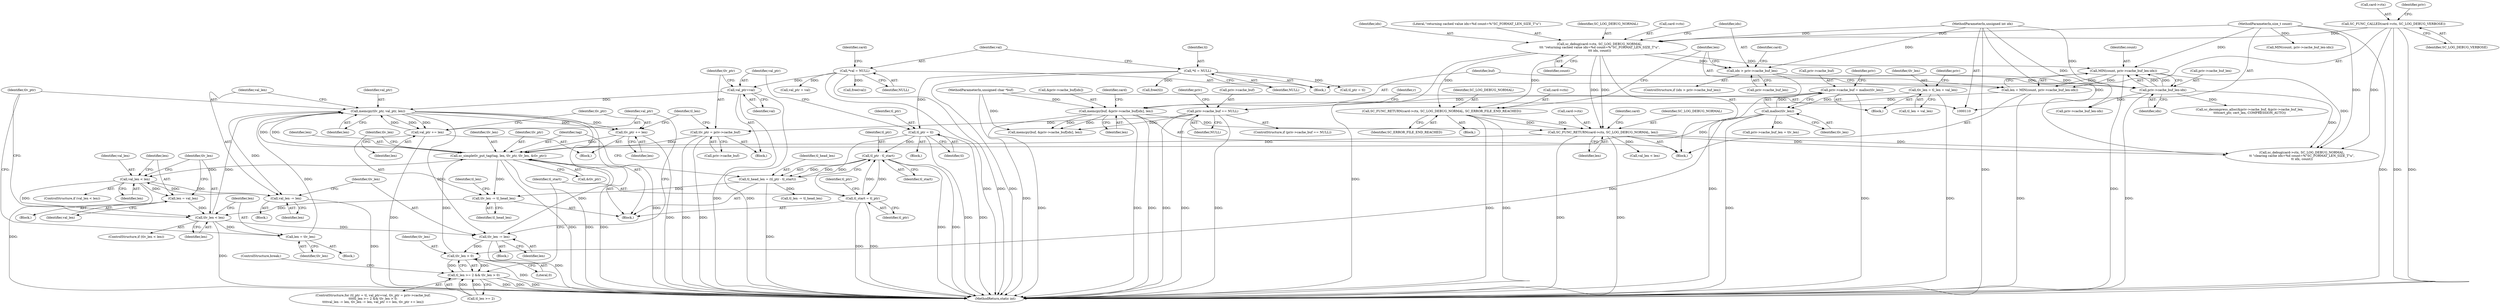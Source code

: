 digraph "0_OpenSC_8fe377e93b4b56060e5bbfb6f3142ceaeca744fa_3@API" {
"1000389" [label="(Call,memcpy(tlv_ptr, val_ptr, len))"];
"1000360" [label="(Call,sc_simpletlv_put_tag(tag, len, tlv_ptr, tlv_len, &tlv_ptr))"];
"1000196" [label="(Call,SC_FUNC_RETURN(card->ctx, SC_LOG_DEBUG_NORMAL, len))"];
"1000157" [label="(Call,sc_debug(card->ctx, SC_LOG_DEBUG_NORMAL,\n\t\t\t \"returning cached value idx=%d count=%\"SC_FORMAT_LEN_SIZE_T\"u\",\n\t\t\t idx, count))"];
"1000147" [label="(Call,SC_FUNC_CALLED(card->ctx, SC_LOG_DEBUG_VERBOSE))"];
"1000112" [label="(MethodParameterIn,unsigned int idx)"];
"1000114" [label="(MethodParameterIn,size_t count)"];
"1000172" [label="(Call,SC_FUNC_RETURN(card->ctx, SC_LOG_DEBUG_NORMAL, SC_ERROR_FILE_END_REACHED))"];
"1000187" [label="(Call,memcpy(buf, &priv->cache_buf[idx], len))"];
"1000113" [label="(MethodParameterIn,unsigned char *buf)"];
"1000178" [label="(Call,len = MIN(count, priv->cache_buf_len-idx))"];
"1000180" [label="(Call,MIN(count, priv->cache_buf_len-idx))"];
"1000182" [label="(Call,priv->cache_buf_len-idx)"];
"1000166" [label="(Call,idx > priv->cache_buf_len)"];
"1000389" [label="(Call,memcpy(tlv_ptr, val_ptr, len))"];
"1000309" [label="(Call,val_ptr=val)"];
"1000131" [label="(Call,*val = NULL)"];
"1000333" [label="(Call,val_ptr += len)"];
"1000382" [label="(Call,tlv_len < len)"];
"1000367" [label="(Call,tlv_len -= tl_head_len)"];
"1000355" [label="(Call,tl_head_len = (tl_ptr - tl_start))"];
"1000357" [label="(Call,tl_ptr - tl_start)"];
"1000305" [label="(Call,tl_ptr = tl)"];
"1000127" [label="(Call,*tl = NULL)"];
"1000340" [label="(Call,tl_start = tl_ptr)"];
"1000374" [label="(Call,val_len < len)"];
"1000325" [label="(Call,val_len -= len)"];
"1000378" [label="(Call,len = val_len)"];
"1000386" [label="(Call,len = tlv_len)"];
"1000312" [label="(Call,tlv_ptr = priv->cache_buf)"];
"1000288" [label="(Call,priv->cache_buf == NULL)"];
"1000281" [label="(Call,priv->cache_buf = malloc(tlv_len))"];
"1000285" [label="(Call,malloc(tlv_len))"];
"1000276" [label="(Call,tlv_len = tl_len + val_len)"];
"1000336" [label="(Call,tlv_ptr += len)"];
"1000321" [label="(Call,tlv_len > 0)"];
"1000329" [label="(Call,tlv_len -= len)"];
"1000317" [label="(Call,tl_len >= 2 && tlv_len > 0)"];
"1000180" [label="(Call,MIN(count, priv->cache_buf_len-idx))"];
"1000625" [label="(Call,free(val))"];
"1000161" [label="(Identifier,SC_LOG_DEBUG_NORMAL)"];
"1000295" [label="(Identifier,r)"];
"1000305" [label="(Call,tl_ptr = tl)"];
"1000362" [label="(Identifier,len)"];
"1000133" [label="(Identifier,NULL)"];
"1000177" [label="(Identifier,SC_ERROR_FILE_END_REACHED)"];
"1000183" [label="(Call,priv->cache_buf_len)"];
"1000276" [label="(Call,tlv_len = tl_len + val_len)"];
"1000368" [label="(Identifier,tlv_len)"];
"1000274" [label="(Block,)"];
"1000374" [label="(Call,val_len < len)"];
"1000312" [label="(Call,tlv_ptr = priv->cache_buf)"];
"1000308" [label="(Block,)"];
"1000112" [label="(MethodParameterIn,unsigned int idx)"];
"1000281" [label="(Call,priv->cache_buf = malloc(tlv_len))"];
"1000382" [label="(Call,tlv_len < len)"];
"1000414" [label="(Call,tl_ptr = tl)"];
"1000370" [label="(Call,tl_len -= tl_head_len)"];
"1000197" [label="(Call,card->ctx)"];
"1000347" [label="(Identifier,tl_ptr)"];
"1000361" [label="(Identifier,tag)"];
"1000376" [label="(Identifier,len)"];
"1000277" [label="(Identifier,tlv_len)"];
"1000392" [label="(Identifier,len)"];
"1000357" [label="(Call,tl_ptr - tl_start)"];
"1000196" [label="(Call,SC_FUNC_RETURN(card->ctx, SC_LOG_DEBUG_NORMAL, len))"];
"1000187" [label="(Call,memcpy(buf, &priv->cache_buf[idx], len))"];
"1000336" [label="(Call,tlv_ptr += len)"];
"1000387" [label="(Identifier,len)"];
"1000127" [label="(Call,*tl = NULL)"];
"1000288" [label="(Call,priv->cache_buf == NULL)"];
"1000393" [label="(ControlStructure,break;)"];
"1000325" [label="(Call,val_len -= len)"];
"1000326" [label="(Identifier,val_len)"];
"1000151" [label="(Identifier,SC_LOG_DEBUG_VERBOSE)"];
"1000331" [label="(Identifier,len)"];
"1000162" [label="(Literal,\"returning cached value idx=%d count=%\"SC_FORMAT_LEN_SIZE_T\"u\")"];
"1000333" [label="(Call,val_ptr += len)"];
"1000181" [label="(Identifier,count)"];
"1000379" [label="(Identifier,len)"];
"1000334" [label="(Identifier,val_ptr)"];
"1000364" [label="(Identifier,tlv_len)"];
"1000360" [label="(Call,sc_simpletlv_put_tag(tag, len, tlv_ptr, tlv_len, &tlv_ptr))"];
"1000128" [label="(Identifier,tl)"];
"1000309" [label="(Call,val_ptr=val)"];
"1000300" [label="(Identifier,priv)"];
"1000298" [label="(Call,priv->cache_buf_len = tlv_len)"];
"1000131" [label="(Call,*val = NULL)"];
"1000391" [label="(Identifier,val_ptr)"];
"1000358" [label="(Identifier,tl_ptr)"];
"1000621" [label="(Call,free(tl))"];
"1000323" [label="(Literal,0)"];
"1000390" [label="(Identifier,tlv_ptr)"];
"1000340" [label="(Call,tl_start = tl_ptr)"];
"1000317" [label="(Call,tl_len >= 2 && tlv_len > 0)"];
"1000165" [label="(ControlStructure,if (idx > priv->cache_buf_len))"];
"1000385" [label="(Block,)"];
"1000156" [label="(Block,)"];
"1000373" [label="(ControlStructure,if (val_len < len))"];
"1000304" [label="(Block,)"];
"1000167" [label="(Identifier,idx)"];
"1000198" [label="(Identifier,card)"];
"1000337" [label="(Identifier,tlv_ptr)"];
"1000332" [label="(Block,)"];
"1000324" [label="(Block,)"];
"1000283" [label="(Identifier,priv)"];
"1000168" [label="(Call,priv->cache_buf_len)"];
"1000148" [label="(Call,card->ctx)"];
"1000381" [label="(ControlStructure,if (tlv_len < len))"];
"1000314" [label="(Call,priv->cache_buf)"];
"1000164" [label="(Identifier,count)"];
"1000172" [label="(Call,SC_FUNC_RETURN(card->ctx, SC_LOG_DEBUG_NORMAL, SC_ERROR_FILE_END_REACHED))"];
"1000386" [label="(Call,len = tlv_len)"];
"1000389" [label="(Call,memcpy(tlv_ptr, val_ptr, len))"];
"1000154" [label="(Identifier,priv)"];
"1000186" [label="(Identifier,idx)"];
"1000365" [label="(Call,&tlv_ptr)"];
"1000116" [label="(Block,)"];
"1000384" [label="(Identifier,len)"];
"1000307" [label="(Identifier,tl)"];
"1000371" [label="(Identifier,tl_len)"];
"1000303" [label="(ControlStructure,for (tl_ptr = tl, val_ptr=val, tlv_ptr = priv->cache_buf;\n\t\t\t\ttl_len >= 2 && tlv_len > 0;\n\t\t\t\tval_len -= len, tlv_len -= len, val_ptr += len, tlv_ptr += len))"];
"1000375" [label="(Identifier,val_len)"];
"1000599" [label="(Call,MIN(count, priv->cache_buf_len-idx))"];
"1000342" [label="(Identifier,tl_ptr)"];
"1000166" [label="(Call,idx > priv->cache_buf_len)"];
"1000282" [label="(Call,priv->cache_buf)"];
"1000285" [label="(Call,malloc(tlv_len))"];
"1000380" [label="(Identifier,val_len)"];
"1000377" [label="(Block,)"];
"1000378" [label="(Call,len = val_len)"];
"1000204" [label="(Identifier,card)"];
"1000313" [label="(Identifier,tlv_ptr)"];
"1000292" [label="(Identifier,NULL)"];
"1000287" [label="(ControlStructure,if (priv->cache_buf == NULL))"];
"1000335" [label="(Identifier,len)"];
"1000182" [label="(Call,priv->cache_buf_len-idx)"];
"1000189" [label="(Call,&priv->cache_buf[idx])"];
"1000173" [label="(Call,card->ctx)"];
"1000147" [label="(Call,SC_FUNC_CALLED(card->ctx, SC_LOG_DEBUG_VERBOSE))"];
"1000195" [label="(Identifier,len)"];
"1000328" [label="(Block,)"];
"1000339" [label="(Block,)"];
"1000113" [label="(MethodParameterIn,unsigned char *buf)"];
"1000520" [label="(Call,sc_decompress_alloc(&priv->cache_buf, &priv->cache_buf_len,\n\t\t\t\tcert_ptr, cert_len, COMPRESSION_AUTO))"];
"1000330" [label="(Identifier,tlv_len)"];
"1000456" [label="(Call,val_len < len)"];
"1000158" [label="(Call,card->ctx)"];
"1000327" [label="(Identifier,len)"];
"1000202" [label="(Call,sc_debug(card->ctx, SC_LOG_DEBUG_NORMAL,\n\t\t \"clearing cache idx=%d count=%\"SC_FORMAT_LEN_SIZE_T\"u\",\n\t\t idx, count))"];
"1000338" [label="(Identifier,len)"];
"1000201" [label="(Identifier,len)"];
"1000341" [label="(Identifier,tl_start)"];
"1000132" [label="(Identifier,val)"];
"1000356" [label="(Identifier,tl_head_len)"];
"1000383" [label="(Identifier,tlv_len)"];
"1000322" [label="(Identifier,tlv_len)"];
"1000321" [label="(Call,tlv_len > 0)"];
"1000601" [label="(Call,priv->cache_buf_len-idx)"];
"1000289" [label="(Call,priv->cache_buf)"];
"1000176" [label="(Identifier,SC_LOG_DEBUG_NORMAL)"];
"1000318" [label="(Call,tl_len >= 2)"];
"1000367" [label="(Call,tlv_len -= tl_head_len)"];
"1000606" [label="(Call,memcpy(buf, &priv->cache_buf[idx], len))"];
"1000278" [label="(Call,tl_len + val_len)"];
"1000417" [label="(Call,val_ptr = val)"];
"1000319" [label="(Identifier,tl_len)"];
"1000174" [label="(Identifier,card)"];
"1000114" [label="(MethodParameterIn,size_t count)"];
"1000355" [label="(Call,tl_head_len = (tl_ptr - tl_start))"];
"1000311" [label="(Identifier,val)"];
"1000363" [label="(Identifier,tlv_ptr)"];
"1000171" [label="(Block,)"];
"1000369" [label="(Identifier,tl_head_len)"];
"1000157" [label="(Call,sc_debug(card->ctx, SC_LOG_DEBUG_NORMAL,\n\t\t\t \"returning cached value idx=%d count=%\"SC_FORMAT_LEN_SIZE_T\"u\",\n\t\t\t idx, count))"];
"1000310" [label="(Identifier,val_ptr)"];
"1000200" [label="(Identifier,SC_LOG_DEBUG_NORMAL)"];
"1000633" [label="(MethodReturn,static int)"];
"1000179" [label="(Identifier,len)"];
"1000388" [label="(Identifier,tlv_len)"];
"1000178" [label="(Call,len = MIN(count, priv->cache_buf_len-idx))"];
"1000149" [label="(Identifier,card)"];
"1000286" [label="(Identifier,tlv_len)"];
"1000129" [label="(Identifier,NULL)"];
"1000306" [label="(Identifier,tl_ptr)"];
"1000290" [label="(Identifier,priv)"];
"1000329" [label="(Call,tlv_len -= len)"];
"1000188" [label="(Identifier,buf)"];
"1000163" [label="(Identifier,idx)"];
"1000359" [label="(Identifier,tl_start)"];
"1000389" -> "1000339"  [label="AST: "];
"1000389" -> "1000392"  [label="CFG: "];
"1000390" -> "1000389"  [label="AST: "];
"1000391" -> "1000389"  [label="AST: "];
"1000392" -> "1000389"  [label="AST: "];
"1000326" -> "1000389"  [label="CFG: "];
"1000389" -> "1000633"  [label="DDG: "];
"1000389" -> "1000325"  [label="DDG: "];
"1000389" -> "1000329"  [label="DDG: "];
"1000389" -> "1000333"  [label="DDG: "];
"1000389" -> "1000333"  [label="DDG: "];
"1000389" -> "1000336"  [label="DDG: "];
"1000389" -> "1000336"  [label="DDG: "];
"1000389" -> "1000360"  [label="DDG: "];
"1000360" -> "1000389"  [label="DDG: "];
"1000309" -> "1000389"  [label="DDG: "];
"1000333" -> "1000389"  [label="DDG: "];
"1000382" -> "1000389"  [label="DDG: "];
"1000386" -> "1000389"  [label="DDG: "];
"1000360" -> "1000339"  [label="AST: "];
"1000360" -> "1000365"  [label="CFG: "];
"1000361" -> "1000360"  [label="AST: "];
"1000362" -> "1000360"  [label="AST: "];
"1000363" -> "1000360"  [label="AST: "];
"1000364" -> "1000360"  [label="AST: "];
"1000365" -> "1000360"  [label="AST: "];
"1000368" -> "1000360"  [label="CFG: "];
"1000360" -> "1000633"  [label="DDG: "];
"1000360" -> "1000633"  [label="DDG: "];
"1000360" -> "1000633"  [label="DDG: "];
"1000196" -> "1000360"  [label="DDG: "];
"1000312" -> "1000360"  [label="DDG: "];
"1000336" -> "1000360"  [label="DDG: "];
"1000321" -> "1000360"  [label="DDG: "];
"1000329" -> "1000360"  [label="DDG: "];
"1000285" -> "1000360"  [label="DDG: "];
"1000360" -> "1000367"  [label="DDG: "];
"1000360" -> "1000374"  [label="DDG: "];
"1000196" -> "1000156"  [label="AST: "];
"1000196" -> "1000201"  [label="CFG: "];
"1000197" -> "1000196"  [label="AST: "];
"1000200" -> "1000196"  [label="AST: "];
"1000201" -> "1000196"  [label="AST: "];
"1000204" -> "1000196"  [label="CFG: "];
"1000196" -> "1000633"  [label="DDG: "];
"1000196" -> "1000633"  [label="DDG: "];
"1000157" -> "1000196"  [label="DDG: "];
"1000157" -> "1000196"  [label="DDG: "];
"1000172" -> "1000196"  [label="DDG: "];
"1000172" -> "1000196"  [label="DDG: "];
"1000187" -> "1000196"  [label="DDG: "];
"1000196" -> "1000202"  [label="DDG: "];
"1000196" -> "1000202"  [label="DDG: "];
"1000196" -> "1000456"  [label="DDG: "];
"1000157" -> "1000156"  [label="AST: "];
"1000157" -> "1000164"  [label="CFG: "];
"1000158" -> "1000157"  [label="AST: "];
"1000161" -> "1000157"  [label="AST: "];
"1000162" -> "1000157"  [label="AST: "];
"1000163" -> "1000157"  [label="AST: "];
"1000164" -> "1000157"  [label="AST: "];
"1000167" -> "1000157"  [label="CFG: "];
"1000157" -> "1000633"  [label="DDG: "];
"1000147" -> "1000157"  [label="DDG: "];
"1000112" -> "1000157"  [label="DDG: "];
"1000114" -> "1000157"  [label="DDG: "];
"1000157" -> "1000166"  [label="DDG: "];
"1000157" -> "1000172"  [label="DDG: "];
"1000157" -> "1000172"  [label="DDG: "];
"1000157" -> "1000180"  [label="DDG: "];
"1000147" -> "1000116"  [label="AST: "];
"1000147" -> "1000151"  [label="CFG: "];
"1000148" -> "1000147"  [label="AST: "];
"1000151" -> "1000147"  [label="AST: "];
"1000154" -> "1000147"  [label="CFG: "];
"1000147" -> "1000633"  [label="DDG: "];
"1000147" -> "1000633"  [label="DDG: "];
"1000147" -> "1000202"  [label="DDG: "];
"1000112" -> "1000110"  [label="AST: "];
"1000112" -> "1000633"  [label="DDG: "];
"1000112" -> "1000166"  [label="DDG: "];
"1000112" -> "1000182"  [label="DDG: "];
"1000112" -> "1000202"  [label="DDG: "];
"1000112" -> "1000601"  [label="DDG: "];
"1000114" -> "1000110"  [label="AST: "];
"1000114" -> "1000633"  [label="DDG: "];
"1000114" -> "1000180"  [label="DDG: "];
"1000114" -> "1000202"  [label="DDG: "];
"1000114" -> "1000599"  [label="DDG: "];
"1000172" -> "1000171"  [label="AST: "];
"1000172" -> "1000177"  [label="CFG: "];
"1000173" -> "1000172"  [label="AST: "];
"1000176" -> "1000172"  [label="AST: "];
"1000177" -> "1000172"  [label="AST: "];
"1000179" -> "1000172"  [label="CFG: "];
"1000172" -> "1000633"  [label="DDG: "];
"1000172" -> "1000633"  [label="DDG: "];
"1000187" -> "1000156"  [label="AST: "];
"1000187" -> "1000195"  [label="CFG: "];
"1000188" -> "1000187"  [label="AST: "];
"1000189" -> "1000187"  [label="AST: "];
"1000195" -> "1000187"  [label="AST: "];
"1000198" -> "1000187"  [label="CFG: "];
"1000187" -> "1000633"  [label="DDG: "];
"1000187" -> "1000633"  [label="DDG: "];
"1000187" -> "1000633"  [label="DDG: "];
"1000113" -> "1000187"  [label="DDG: "];
"1000178" -> "1000187"  [label="DDG: "];
"1000187" -> "1000606"  [label="DDG: "];
"1000187" -> "1000606"  [label="DDG: "];
"1000113" -> "1000110"  [label="AST: "];
"1000113" -> "1000633"  [label="DDG: "];
"1000113" -> "1000606"  [label="DDG: "];
"1000178" -> "1000156"  [label="AST: "];
"1000178" -> "1000180"  [label="CFG: "];
"1000179" -> "1000178"  [label="AST: "];
"1000180" -> "1000178"  [label="AST: "];
"1000188" -> "1000178"  [label="CFG: "];
"1000178" -> "1000633"  [label="DDG: "];
"1000180" -> "1000178"  [label="DDG: "];
"1000180" -> "1000178"  [label="DDG: "];
"1000180" -> "1000182"  [label="CFG: "];
"1000181" -> "1000180"  [label="AST: "];
"1000182" -> "1000180"  [label="AST: "];
"1000180" -> "1000633"  [label="DDG: "];
"1000182" -> "1000180"  [label="DDG: "];
"1000182" -> "1000180"  [label="DDG: "];
"1000180" -> "1000202"  [label="DDG: "];
"1000182" -> "1000186"  [label="CFG: "];
"1000183" -> "1000182"  [label="AST: "];
"1000186" -> "1000182"  [label="AST: "];
"1000182" -> "1000633"  [label="DDG: "];
"1000166" -> "1000182"  [label="DDG: "];
"1000166" -> "1000182"  [label="DDG: "];
"1000182" -> "1000202"  [label="DDG: "];
"1000182" -> "1000520"  [label="DDG: "];
"1000182" -> "1000601"  [label="DDG: "];
"1000166" -> "1000165"  [label="AST: "];
"1000166" -> "1000168"  [label="CFG: "];
"1000167" -> "1000166"  [label="AST: "];
"1000168" -> "1000166"  [label="AST: "];
"1000174" -> "1000166"  [label="CFG: "];
"1000179" -> "1000166"  [label="CFG: "];
"1000166" -> "1000633"  [label="DDG: "];
"1000309" -> "1000308"  [label="AST: "];
"1000309" -> "1000311"  [label="CFG: "];
"1000310" -> "1000309"  [label="AST: "];
"1000311" -> "1000309"  [label="AST: "];
"1000313" -> "1000309"  [label="CFG: "];
"1000309" -> "1000633"  [label="DDG: "];
"1000309" -> "1000633"  [label="DDG: "];
"1000131" -> "1000309"  [label="DDG: "];
"1000131" -> "1000116"  [label="AST: "];
"1000131" -> "1000133"  [label="CFG: "];
"1000132" -> "1000131"  [label="AST: "];
"1000133" -> "1000131"  [label="AST: "];
"1000149" -> "1000131"  [label="CFG: "];
"1000131" -> "1000633"  [label="DDG: "];
"1000131" -> "1000633"  [label="DDG: "];
"1000131" -> "1000417"  [label="DDG: "];
"1000131" -> "1000625"  [label="DDG: "];
"1000333" -> "1000332"  [label="AST: "];
"1000333" -> "1000335"  [label="CFG: "];
"1000334" -> "1000333"  [label="AST: "];
"1000335" -> "1000333"  [label="AST: "];
"1000337" -> "1000333"  [label="CFG: "];
"1000333" -> "1000633"  [label="DDG: "];
"1000382" -> "1000381"  [label="AST: "];
"1000382" -> "1000384"  [label="CFG: "];
"1000383" -> "1000382"  [label="AST: "];
"1000384" -> "1000382"  [label="AST: "];
"1000387" -> "1000382"  [label="CFG: "];
"1000390" -> "1000382"  [label="CFG: "];
"1000382" -> "1000633"  [label="DDG: "];
"1000382" -> "1000329"  [label="DDG: "];
"1000367" -> "1000382"  [label="DDG: "];
"1000374" -> "1000382"  [label="DDG: "];
"1000378" -> "1000382"  [label="DDG: "];
"1000382" -> "1000386"  [label="DDG: "];
"1000367" -> "1000339"  [label="AST: "];
"1000367" -> "1000369"  [label="CFG: "];
"1000368" -> "1000367"  [label="AST: "];
"1000369" -> "1000367"  [label="AST: "];
"1000371" -> "1000367"  [label="CFG: "];
"1000355" -> "1000367"  [label="DDG: "];
"1000355" -> "1000339"  [label="AST: "];
"1000355" -> "1000357"  [label="CFG: "];
"1000356" -> "1000355"  [label="AST: "];
"1000357" -> "1000355"  [label="AST: "];
"1000361" -> "1000355"  [label="CFG: "];
"1000355" -> "1000633"  [label="DDG: "];
"1000357" -> "1000355"  [label="DDG: "];
"1000357" -> "1000355"  [label="DDG: "];
"1000355" -> "1000370"  [label="DDG: "];
"1000357" -> "1000359"  [label="CFG: "];
"1000358" -> "1000357"  [label="AST: "];
"1000359" -> "1000357"  [label="AST: "];
"1000357" -> "1000633"  [label="DDG: "];
"1000357" -> "1000633"  [label="DDG: "];
"1000357" -> "1000340"  [label="DDG: "];
"1000305" -> "1000357"  [label="DDG: "];
"1000340" -> "1000357"  [label="DDG: "];
"1000305" -> "1000304"  [label="AST: "];
"1000305" -> "1000307"  [label="CFG: "];
"1000306" -> "1000305"  [label="AST: "];
"1000307" -> "1000305"  [label="AST: "];
"1000310" -> "1000305"  [label="CFG: "];
"1000305" -> "1000633"  [label="DDG: "];
"1000305" -> "1000633"  [label="DDG: "];
"1000127" -> "1000305"  [label="DDG: "];
"1000305" -> "1000340"  [label="DDG: "];
"1000127" -> "1000116"  [label="AST: "];
"1000127" -> "1000129"  [label="CFG: "];
"1000128" -> "1000127"  [label="AST: "];
"1000129" -> "1000127"  [label="AST: "];
"1000132" -> "1000127"  [label="CFG: "];
"1000127" -> "1000633"  [label="DDG: "];
"1000127" -> "1000414"  [label="DDG: "];
"1000127" -> "1000621"  [label="DDG: "];
"1000340" -> "1000339"  [label="AST: "];
"1000340" -> "1000342"  [label="CFG: "];
"1000341" -> "1000340"  [label="AST: "];
"1000342" -> "1000340"  [label="AST: "];
"1000347" -> "1000340"  [label="CFG: "];
"1000340" -> "1000633"  [label="DDG: "];
"1000340" -> "1000633"  [label="DDG: "];
"1000374" -> "1000373"  [label="AST: "];
"1000374" -> "1000376"  [label="CFG: "];
"1000375" -> "1000374"  [label="AST: "];
"1000376" -> "1000374"  [label="AST: "];
"1000379" -> "1000374"  [label="CFG: "];
"1000383" -> "1000374"  [label="CFG: "];
"1000374" -> "1000633"  [label="DDG: "];
"1000374" -> "1000325"  [label="DDG: "];
"1000325" -> "1000374"  [label="DDG: "];
"1000374" -> "1000378"  [label="DDG: "];
"1000325" -> "1000324"  [label="AST: "];
"1000325" -> "1000327"  [label="CFG: "];
"1000326" -> "1000325"  [label="AST: "];
"1000327" -> "1000325"  [label="AST: "];
"1000330" -> "1000325"  [label="CFG: "];
"1000325" -> "1000633"  [label="DDG: "];
"1000378" -> "1000377"  [label="AST: "];
"1000378" -> "1000380"  [label="CFG: "];
"1000379" -> "1000378"  [label="AST: "];
"1000380" -> "1000378"  [label="AST: "];
"1000383" -> "1000378"  [label="CFG: "];
"1000386" -> "1000385"  [label="AST: "];
"1000386" -> "1000388"  [label="CFG: "];
"1000387" -> "1000386"  [label="AST: "];
"1000388" -> "1000386"  [label="AST: "];
"1000390" -> "1000386"  [label="CFG: "];
"1000312" -> "1000308"  [label="AST: "];
"1000312" -> "1000314"  [label="CFG: "];
"1000313" -> "1000312"  [label="AST: "];
"1000314" -> "1000312"  [label="AST: "];
"1000319" -> "1000312"  [label="CFG: "];
"1000312" -> "1000633"  [label="DDG: "];
"1000312" -> "1000633"  [label="DDG: "];
"1000288" -> "1000312"  [label="DDG: "];
"1000288" -> "1000287"  [label="AST: "];
"1000288" -> "1000292"  [label="CFG: "];
"1000289" -> "1000288"  [label="AST: "];
"1000292" -> "1000288"  [label="AST: "];
"1000295" -> "1000288"  [label="CFG: "];
"1000300" -> "1000288"  [label="CFG: "];
"1000288" -> "1000633"  [label="DDG: "];
"1000288" -> "1000633"  [label="DDG: "];
"1000288" -> "1000633"  [label="DDG: "];
"1000281" -> "1000288"  [label="DDG: "];
"1000288" -> "1000606"  [label="DDG: "];
"1000281" -> "1000274"  [label="AST: "];
"1000281" -> "1000285"  [label="CFG: "];
"1000282" -> "1000281"  [label="AST: "];
"1000285" -> "1000281"  [label="AST: "];
"1000290" -> "1000281"  [label="CFG: "];
"1000281" -> "1000633"  [label="DDG: "];
"1000285" -> "1000281"  [label="DDG: "];
"1000285" -> "1000286"  [label="CFG: "];
"1000286" -> "1000285"  [label="AST: "];
"1000285" -> "1000633"  [label="DDG: "];
"1000276" -> "1000285"  [label="DDG: "];
"1000285" -> "1000298"  [label="DDG: "];
"1000285" -> "1000321"  [label="DDG: "];
"1000276" -> "1000274"  [label="AST: "];
"1000276" -> "1000278"  [label="CFG: "];
"1000277" -> "1000276"  [label="AST: "];
"1000278" -> "1000276"  [label="AST: "];
"1000283" -> "1000276"  [label="CFG: "];
"1000276" -> "1000633"  [label="DDG: "];
"1000336" -> "1000332"  [label="AST: "];
"1000336" -> "1000338"  [label="CFG: "];
"1000337" -> "1000336"  [label="AST: "];
"1000338" -> "1000336"  [label="AST: "];
"1000319" -> "1000336"  [label="CFG: "];
"1000336" -> "1000633"  [label="DDG: "];
"1000321" -> "1000317"  [label="AST: "];
"1000321" -> "1000323"  [label="CFG: "];
"1000322" -> "1000321"  [label="AST: "];
"1000323" -> "1000321"  [label="AST: "];
"1000317" -> "1000321"  [label="CFG: "];
"1000321" -> "1000633"  [label="DDG: "];
"1000321" -> "1000317"  [label="DDG: "];
"1000321" -> "1000317"  [label="DDG: "];
"1000329" -> "1000321"  [label="DDG: "];
"1000329" -> "1000328"  [label="AST: "];
"1000329" -> "1000331"  [label="CFG: "];
"1000330" -> "1000329"  [label="AST: "];
"1000331" -> "1000329"  [label="AST: "];
"1000334" -> "1000329"  [label="CFG: "];
"1000329" -> "1000633"  [label="DDG: "];
"1000317" -> "1000303"  [label="AST: "];
"1000317" -> "1000318"  [label="CFG: "];
"1000318" -> "1000317"  [label="AST: "];
"1000341" -> "1000317"  [label="CFG: "];
"1000393" -> "1000317"  [label="CFG: "];
"1000317" -> "1000633"  [label="DDG: "];
"1000317" -> "1000633"  [label="DDG: "];
"1000317" -> "1000633"  [label="DDG: "];
"1000318" -> "1000317"  [label="DDG: "];
"1000318" -> "1000317"  [label="DDG: "];
}
